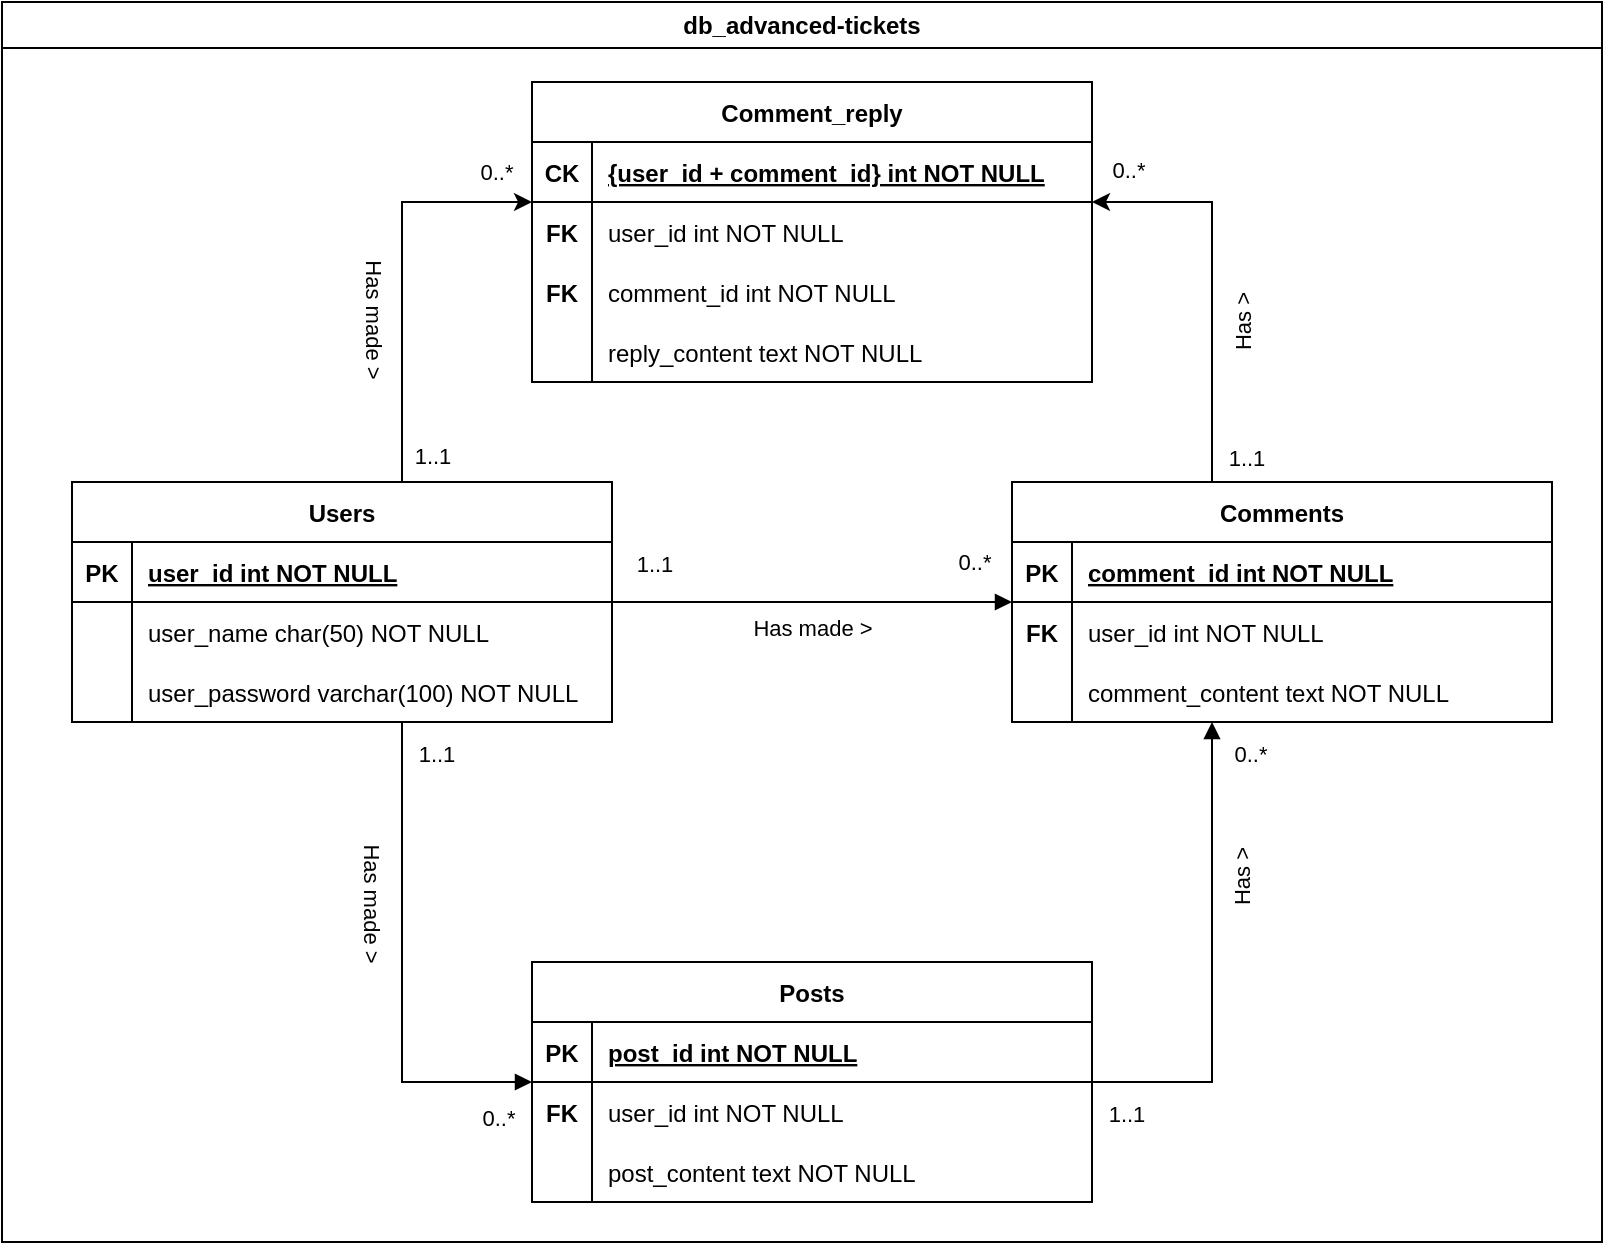 <mxfile version="23.1.5" type="device">
  <diagram id="R2lEEEUBdFMjLlhIrx00" name="Page-1">
    <mxGraphModel dx="1434" dy="836" grid="1" gridSize="10" guides="1" tooltips="1" connect="1" arrows="1" fold="1" page="1" pageScale="1" pageWidth="850" pageHeight="1100" math="0" shadow="0" extFonts="Permanent Marker^https://fonts.googleapis.com/css?family=Permanent+Marker">
      <root>
        <mxCell id="0" />
        <mxCell id="1" parent="0" />
        <mxCell id="336TMGQq4q6LatVuLZrq-20" value="" style="edgeStyle=orthogonalEdgeStyle;rounded=0;orthogonalLoop=1;jettySize=auto;html=1;endArrow=block;endFill=1;" edge="1" parent="1" source="C-vyLk0tnHw3VtMMgP7b-23" target="336TMGQq4q6LatVuLZrq-10">
          <mxGeometry relative="1" as="geometry" />
        </mxCell>
        <mxCell id="336TMGQq4q6LatVuLZrq-25" value="0..*" style="edgeLabel;html=1;align=center;verticalAlign=middle;resizable=0;points=[];" vertex="1" connectable="0" parent="336TMGQq4q6LatVuLZrq-20">
          <mxGeometry x="-0.163" y="1" relative="1" as="geometry">
            <mxPoint x="97" y="-19" as="offset" />
          </mxGeometry>
        </mxCell>
        <mxCell id="336TMGQq4q6LatVuLZrq-26" value="1..1" style="edgeLabel;html=1;align=center;verticalAlign=middle;resizable=0;points=[];" vertex="1" connectable="0" parent="336TMGQq4q6LatVuLZrq-20">
          <mxGeometry x="-0.365" y="-2" relative="1" as="geometry">
            <mxPoint x="-43" y="-21" as="offset" />
          </mxGeometry>
        </mxCell>
        <mxCell id="336TMGQq4q6LatVuLZrq-27" value="Has made &amp;gt;" style="edgeLabel;html=1;align=center;verticalAlign=middle;resizable=0;points=[];" vertex="1" connectable="0" parent="336TMGQq4q6LatVuLZrq-20">
          <mxGeometry x="-0.233" y="1" relative="1" as="geometry">
            <mxPoint x="23" y="14" as="offset" />
          </mxGeometry>
        </mxCell>
        <mxCell id="336TMGQq4q6LatVuLZrq-39" style="edgeStyle=orthogonalEdgeStyle;rounded=0;orthogonalLoop=1;jettySize=auto;html=1;endArrow=block;endFill=1;" edge="1" parent="1" source="C-vyLk0tnHw3VtMMgP7b-23" target="336TMGQq4q6LatVuLZrq-28">
          <mxGeometry relative="1" as="geometry">
            <Array as="points">
              <mxPoint x="230" y="570" />
            </Array>
          </mxGeometry>
        </mxCell>
        <mxCell id="336TMGQq4q6LatVuLZrq-43" value="0..*" style="edgeLabel;html=1;align=center;verticalAlign=middle;resizable=0;points=[];" vertex="1" connectable="0" parent="336TMGQq4q6LatVuLZrq-39">
          <mxGeometry x="0.791" y="-1" relative="1" as="geometry">
            <mxPoint x="8" y="17" as="offset" />
          </mxGeometry>
        </mxCell>
        <mxCell id="336TMGQq4q6LatVuLZrq-44" value="1..1" style="edgeLabel;html=1;align=center;verticalAlign=middle;resizable=0;points=[];" vertex="1" connectable="0" parent="336TMGQq4q6LatVuLZrq-39">
          <mxGeometry x="-0.896" relative="1" as="geometry">
            <mxPoint x="17" y="3" as="offset" />
          </mxGeometry>
        </mxCell>
        <mxCell id="336TMGQq4q6LatVuLZrq-45" value="Has made &amp;gt;" style="edgeLabel;html=1;align=center;verticalAlign=middle;resizable=0;points=[];rotation=90;" vertex="1" connectable="0" parent="336TMGQq4q6LatVuLZrq-39">
          <mxGeometry x="0.177" y="3" relative="1" as="geometry">
            <mxPoint x="-18" y="-54" as="offset" />
          </mxGeometry>
        </mxCell>
        <mxCell id="336TMGQq4q6LatVuLZrq-57" style="edgeStyle=orthogonalEdgeStyle;rounded=0;orthogonalLoop=1;jettySize=auto;html=1;" edge="1" parent="1" source="C-vyLk0tnHw3VtMMgP7b-23" target="336TMGQq4q6LatVuLZrq-46">
          <mxGeometry relative="1" as="geometry">
            <Array as="points">
              <mxPoint x="230" y="130" />
            </Array>
          </mxGeometry>
        </mxCell>
        <mxCell id="336TMGQq4q6LatVuLZrq-58" value="0..*" style="edgeLabel;html=1;align=center;verticalAlign=middle;resizable=0;points=[];" vertex="1" connectable="0" parent="336TMGQq4q6LatVuLZrq-57">
          <mxGeometry x="-0.053" y="1" relative="1" as="geometry">
            <mxPoint x="48" y="-58" as="offset" />
          </mxGeometry>
        </mxCell>
        <mxCell id="336TMGQq4q6LatVuLZrq-59" value="1..1" style="edgeLabel;html=1;align=center;verticalAlign=middle;resizable=0;points=[];" vertex="1" connectable="0" parent="336TMGQq4q6LatVuLZrq-57">
          <mxGeometry x="-0.747" y="-1" relative="1" as="geometry">
            <mxPoint x="14" y="13" as="offset" />
          </mxGeometry>
        </mxCell>
        <mxCell id="C-vyLk0tnHw3VtMMgP7b-23" value="Users" style="shape=table;startSize=30;container=1;collapsible=1;childLayout=tableLayout;fixedRows=1;rowLines=0;fontStyle=1;align=center;resizeLast=1;" parent="1" vertex="1">
          <mxGeometry x="65" y="270" width="270" height="120" as="geometry" />
        </mxCell>
        <mxCell id="C-vyLk0tnHw3VtMMgP7b-24" value="" style="shape=partialRectangle;collapsible=0;dropTarget=0;pointerEvents=0;fillColor=none;points=[[0,0.5],[1,0.5]];portConstraint=eastwest;top=0;left=0;right=0;bottom=1;" parent="C-vyLk0tnHw3VtMMgP7b-23" vertex="1">
          <mxGeometry y="30" width="270" height="30" as="geometry" />
        </mxCell>
        <mxCell id="C-vyLk0tnHw3VtMMgP7b-25" value="PK" style="shape=partialRectangle;overflow=hidden;connectable=0;fillColor=none;top=0;left=0;bottom=0;right=0;fontStyle=1;" parent="C-vyLk0tnHw3VtMMgP7b-24" vertex="1">
          <mxGeometry width="30" height="30" as="geometry">
            <mxRectangle width="30" height="30" as="alternateBounds" />
          </mxGeometry>
        </mxCell>
        <mxCell id="C-vyLk0tnHw3VtMMgP7b-26" value="user_id int NOT NULL " style="shape=partialRectangle;overflow=hidden;connectable=0;fillColor=none;top=0;left=0;bottom=0;right=0;align=left;spacingLeft=6;fontStyle=5;" parent="C-vyLk0tnHw3VtMMgP7b-24" vertex="1">
          <mxGeometry x="30" width="240" height="30" as="geometry">
            <mxRectangle width="240" height="30" as="alternateBounds" />
          </mxGeometry>
        </mxCell>
        <mxCell id="336TMGQq4q6LatVuLZrq-2" value="" style="shape=partialRectangle;collapsible=0;dropTarget=0;pointerEvents=0;fillColor=none;points=[[0,0.5],[1,0.5]];portConstraint=eastwest;top=0;left=0;right=0;bottom=0;" vertex="1" parent="C-vyLk0tnHw3VtMMgP7b-23">
          <mxGeometry y="60" width="270" height="30" as="geometry" />
        </mxCell>
        <mxCell id="336TMGQq4q6LatVuLZrq-3" value="" style="shape=partialRectangle;overflow=hidden;connectable=0;fillColor=none;top=0;left=0;bottom=0;right=0;" vertex="1" parent="336TMGQq4q6LatVuLZrq-2">
          <mxGeometry width="30" height="30" as="geometry">
            <mxRectangle width="30" height="30" as="alternateBounds" />
          </mxGeometry>
        </mxCell>
        <mxCell id="336TMGQq4q6LatVuLZrq-4" value="user_name char(50) NOT NULL" style="shape=partialRectangle;overflow=hidden;connectable=0;fillColor=none;top=0;left=0;bottom=0;right=0;align=left;spacingLeft=6;" vertex="1" parent="336TMGQq4q6LatVuLZrq-2">
          <mxGeometry x="30" width="240" height="30" as="geometry">
            <mxRectangle width="240" height="30" as="alternateBounds" />
          </mxGeometry>
        </mxCell>
        <mxCell id="C-vyLk0tnHw3VtMMgP7b-27" value="" style="shape=partialRectangle;collapsible=0;dropTarget=0;pointerEvents=0;fillColor=none;points=[[0,0.5],[1,0.5]];portConstraint=eastwest;top=0;left=0;right=0;bottom=0;" parent="C-vyLk0tnHw3VtMMgP7b-23" vertex="1">
          <mxGeometry y="90" width="270" height="30" as="geometry" />
        </mxCell>
        <mxCell id="C-vyLk0tnHw3VtMMgP7b-28" value="" style="shape=partialRectangle;overflow=hidden;connectable=0;fillColor=none;top=0;left=0;bottom=0;right=0;" parent="C-vyLk0tnHw3VtMMgP7b-27" vertex="1">
          <mxGeometry width="30" height="30" as="geometry">
            <mxRectangle width="30" height="30" as="alternateBounds" />
          </mxGeometry>
        </mxCell>
        <mxCell id="C-vyLk0tnHw3VtMMgP7b-29" value="user_password varchar(100) NOT NULL" style="shape=partialRectangle;overflow=hidden;connectable=0;fillColor=none;top=0;left=0;bottom=0;right=0;align=left;spacingLeft=6;" parent="C-vyLk0tnHw3VtMMgP7b-27" vertex="1">
          <mxGeometry x="30" width="240" height="30" as="geometry">
            <mxRectangle width="240" height="30" as="alternateBounds" />
          </mxGeometry>
        </mxCell>
        <mxCell id="336TMGQq4q6LatVuLZrq-38" value="" style="edgeStyle=orthogonalEdgeStyle;rounded=0;orthogonalLoop=1;jettySize=auto;html=1;startArrow=block;startFill=1;endArrow=none;endFill=0;" edge="1" parent="1" source="336TMGQq4q6LatVuLZrq-10" target="336TMGQq4q6LatVuLZrq-28">
          <mxGeometry relative="1" as="geometry">
            <Array as="points">
              <mxPoint x="635" y="570" />
            </Array>
          </mxGeometry>
        </mxCell>
        <mxCell id="336TMGQq4q6LatVuLZrq-40" value="Has &amp;gt;" style="edgeLabel;html=1;align=center;verticalAlign=middle;resizable=0;points=[];rotation=-90;" vertex="1" connectable="0" parent="336TMGQq4q6LatVuLZrq-38">
          <mxGeometry x="-0.129" relative="1" as="geometry">
            <mxPoint x="15" y="-27" as="offset" />
          </mxGeometry>
        </mxCell>
        <mxCell id="336TMGQq4q6LatVuLZrq-41" value="0..*" style="edgeLabel;html=1;align=center;verticalAlign=middle;resizable=0;points=[];" vertex="1" connectable="0" parent="336TMGQq4q6LatVuLZrq-38">
          <mxGeometry x="-0.529" y="-1" relative="1" as="geometry">
            <mxPoint x="20" y="-41" as="offset" />
          </mxGeometry>
        </mxCell>
        <mxCell id="336TMGQq4q6LatVuLZrq-42" value="1..1" style="edgeLabel;html=1;align=center;verticalAlign=middle;resizable=0;points=[];" vertex="1" connectable="0" parent="336TMGQq4q6LatVuLZrq-38">
          <mxGeometry x="0.652" relative="1" as="geometry">
            <mxPoint x="-25" y="16" as="offset" />
          </mxGeometry>
        </mxCell>
        <mxCell id="336TMGQq4q6LatVuLZrq-56" value="" style="edgeStyle=orthogonalEdgeStyle;rounded=0;orthogonalLoop=1;jettySize=auto;html=1;" edge="1" parent="1" source="336TMGQq4q6LatVuLZrq-10" target="336TMGQq4q6LatVuLZrq-46">
          <mxGeometry relative="1" as="geometry">
            <Array as="points">
              <mxPoint x="635" y="130" />
            </Array>
          </mxGeometry>
        </mxCell>
        <mxCell id="336TMGQq4q6LatVuLZrq-63" value="0..*" style="edgeLabel;html=1;align=center;verticalAlign=middle;resizable=0;points=[];" vertex="1" connectable="0" parent="336TMGQq4q6LatVuLZrq-56">
          <mxGeometry x="0.616" y="-3" relative="1" as="geometry">
            <mxPoint x="-21" y="-13" as="offset" />
          </mxGeometry>
        </mxCell>
        <mxCell id="336TMGQq4q6LatVuLZrq-64" value="1..1" style="edgeLabel;html=1;align=center;verticalAlign=middle;resizable=0;points=[];" vertex="1" connectable="0" parent="336TMGQq4q6LatVuLZrq-56">
          <mxGeometry x="-0.533" y="-2" relative="1" as="geometry">
            <mxPoint x="15" y="34" as="offset" />
          </mxGeometry>
        </mxCell>
        <mxCell id="336TMGQq4q6LatVuLZrq-65" value="Has &amp;gt;" style="edgeLabel;html=1;align=center;verticalAlign=middle;resizable=0;points=[];rotation=-90;" vertex="1" connectable="0" parent="336TMGQq4q6LatVuLZrq-56">
          <mxGeometry x="-0.119" relative="1" as="geometry">
            <mxPoint x="15" y="8" as="offset" />
          </mxGeometry>
        </mxCell>
        <mxCell id="336TMGQq4q6LatVuLZrq-10" value="Comments" style="shape=table;startSize=30;container=1;collapsible=1;childLayout=tableLayout;fixedRows=1;rowLines=0;fontStyle=1;align=center;resizeLast=1;" vertex="1" parent="1">
          <mxGeometry x="535" y="270" width="270" height="120" as="geometry" />
        </mxCell>
        <mxCell id="336TMGQq4q6LatVuLZrq-11" value="" style="shape=partialRectangle;collapsible=0;dropTarget=0;pointerEvents=0;fillColor=none;points=[[0,0.5],[1,0.5]];portConstraint=eastwest;top=0;left=0;right=0;bottom=1;" vertex="1" parent="336TMGQq4q6LatVuLZrq-10">
          <mxGeometry y="30" width="270" height="30" as="geometry" />
        </mxCell>
        <mxCell id="336TMGQq4q6LatVuLZrq-12" value="PK" style="shape=partialRectangle;overflow=hidden;connectable=0;fillColor=none;top=0;left=0;bottom=0;right=0;fontStyle=1;" vertex="1" parent="336TMGQq4q6LatVuLZrq-11">
          <mxGeometry width="30" height="30" as="geometry">
            <mxRectangle width="30" height="30" as="alternateBounds" />
          </mxGeometry>
        </mxCell>
        <mxCell id="336TMGQq4q6LatVuLZrq-13" value="comment_id int NOT NULL " style="shape=partialRectangle;overflow=hidden;connectable=0;fillColor=none;top=0;left=0;bottom=0;right=0;align=left;spacingLeft=6;fontStyle=5;" vertex="1" parent="336TMGQq4q6LatVuLZrq-11">
          <mxGeometry x="30" width="240" height="30" as="geometry">
            <mxRectangle width="240" height="30" as="alternateBounds" />
          </mxGeometry>
        </mxCell>
        <mxCell id="336TMGQq4q6LatVuLZrq-14" value="" style="shape=partialRectangle;collapsible=0;dropTarget=0;pointerEvents=0;fillColor=none;points=[[0,0.5],[1,0.5]];portConstraint=eastwest;top=0;left=0;right=0;bottom=0;" vertex="1" parent="336TMGQq4q6LatVuLZrq-10">
          <mxGeometry y="60" width="270" height="30" as="geometry" />
        </mxCell>
        <mxCell id="336TMGQq4q6LatVuLZrq-15" value="FK" style="shape=partialRectangle;overflow=hidden;connectable=0;fillColor=none;top=0;left=0;bottom=0;right=0;fontStyle=1" vertex="1" parent="336TMGQq4q6LatVuLZrq-14">
          <mxGeometry width="30" height="30" as="geometry">
            <mxRectangle width="30" height="30" as="alternateBounds" />
          </mxGeometry>
        </mxCell>
        <mxCell id="336TMGQq4q6LatVuLZrq-16" value="user_id int NOT NULL" style="shape=partialRectangle;overflow=hidden;connectable=0;fillColor=none;top=0;left=0;bottom=0;right=0;align=left;spacingLeft=6;" vertex="1" parent="336TMGQq4q6LatVuLZrq-14">
          <mxGeometry x="30" width="240" height="30" as="geometry">
            <mxRectangle width="240" height="30" as="alternateBounds" />
          </mxGeometry>
        </mxCell>
        <mxCell id="336TMGQq4q6LatVuLZrq-22" value="" style="shape=partialRectangle;collapsible=0;dropTarget=0;pointerEvents=0;fillColor=none;points=[[0,0.5],[1,0.5]];portConstraint=eastwest;top=0;left=0;right=0;bottom=0;" vertex="1" parent="336TMGQq4q6LatVuLZrq-10">
          <mxGeometry y="90" width="270" height="30" as="geometry" />
        </mxCell>
        <mxCell id="336TMGQq4q6LatVuLZrq-23" value="" style="shape=partialRectangle;overflow=hidden;connectable=0;fillColor=none;top=0;left=0;bottom=0;right=0;" vertex="1" parent="336TMGQq4q6LatVuLZrq-22">
          <mxGeometry width="30" height="30" as="geometry">
            <mxRectangle width="30" height="30" as="alternateBounds" />
          </mxGeometry>
        </mxCell>
        <mxCell id="336TMGQq4q6LatVuLZrq-24" value="comment_content text NOT NULL" style="shape=partialRectangle;overflow=hidden;connectable=0;fillColor=none;top=0;left=0;bottom=0;right=0;align=left;spacingLeft=6;" vertex="1" parent="336TMGQq4q6LatVuLZrq-22">
          <mxGeometry x="30" width="240" height="30" as="geometry">
            <mxRectangle width="240" height="30" as="alternateBounds" />
          </mxGeometry>
        </mxCell>
        <mxCell id="336TMGQq4q6LatVuLZrq-28" value="Posts" style="shape=table;startSize=30;container=1;collapsible=1;childLayout=tableLayout;fixedRows=1;rowLines=0;fontStyle=1;align=center;resizeLast=1;" vertex="1" parent="1">
          <mxGeometry x="295" y="510" width="280" height="120" as="geometry" />
        </mxCell>
        <mxCell id="336TMGQq4q6LatVuLZrq-29" value="" style="shape=partialRectangle;collapsible=0;dropTarget=0;pointerEvents=0;fillColor=none;points=[[0,0.5],[1,0.5]];portConstraint=eastwest;top=0;left=0;right=0;bottom=1;" vertex="1" parent="336TMGQq4q6LatVuLZrq-28">
          <mxGeometry y="30" width="280" height="30" as="geometry" />
        </mxCell>
        <mxCell id="336TMGQq4q6LatVuLZrq-30" value="PK" style="shape=partialRectangle;overflow=hidden;connectable=0;fillColor=none;top=0;left=0;bottom=0;right=0;fontStyle=1;" vertex="1" parent="336TMGQq4q6LatVuLZrq-29">
          <mxGeometry width="30" height="30" as="geometry">
            <mxRectangle width="30" height="30" as="alternateBounds" />
          </mxGeometry>
        </mxCell>
        <mxCell id="336TMGQq4q6LatVuLZrq-31" value="post_id int NOT NULL " style="shape=partialRectangle;overflow=hidden;connectable=0;fillColor=none;top=0;left=0;bottom=0;right=0;align=left;spacingLeft=6;fontStyle=5;" vertex="1" parent="336TMGQq4q6LatVuLZrq-29">
          <mxGeometry x="30" width="250" height="30" as="geometry">
            <mxRectangle width="250" height="30" as="alternateBounds" />
          </mxGeometry>
        </mxCell>
        <mxCell id="336TMGQq4q6LatVuLZrq-32" value="" style="shape=partialRectangle;collapsible=0;dropTarget=0;pointerEvents=0;fillColor=none;points=[[0,0.5],[1,0.5]];portConstraint=eastwest;top=0;left=0;right=0;bottom=0;" vertex="1" parent="336TMGQq4q6LatVuLZrq-28">
          <mxGeometry y="60" width="280" height="30" as="geometry" />
        </mxCell>
        <mxCell id="336TMGQq4q6LatVuLZrq-33" value="FK" style="shape=partialRectangle;overflow=hidden;connectable=0;fillColor=none;top=0;left=0;bottom=0;right=0;fontStyle=1" vertex="1" parent="336TMGQq4q6LatVuLZrq-32">
          <mxGeometry width="30" height="30" as="geometry">
            <mxRectangle width="30" height="30" as="alternateBounds" />
          </mxGeometry>
        </mxCell>
        <mxCell id="336TMGQq4q6LatVuLZrq-34" value="user_id int NOT NULL" style="shape=partialRectangle;overflow=hidden;connectable=0;fillColor=none;top=0;left=0;bottom=0;right=0;align=left;spacingLeft=6;" vertex="1" parent="336TMGQq4q6LatVuLZrq-32">
          <mxGeometry x="30" width="250" height="30" as="geometry">
            <mxRectangle width="250" height="30" as="alternateBounds" />
          </mxGeometry>
        </mxCell>
        <mxCell id="336TMGQq4q6LatVuLZrq-35" value="" style="shape=partialRectangle;collapsible=0;dropTarget=0;pointerEvents=0;fillColor=none;points=[[0,0.5],[1,0.5]];portConstraint=eastwest;top=0;left=0;right=0;bottom=0;" vertex="1" parent="336TMGQq4q6LatVuLZrq-28">
          <mxGeometry y="90" width="280" height="30" as="geometry" />
        </mxCell>
        <mxCell id="336TMGQq4q6LatVuLZrq-36" value="" style="shape=partialRectangle;overflow=hidden;connectable=0;fillColor=none;top=0;left=0;bottom=0;right=0;" vertex="1" parent="336TMGQq4q6LatVuLZrq-35">
          <mxGeometry width="30" height="30" as="geometry">
            <mxRectangle width="30" height="30" as="alternateBounds" />
          </mxGeometry>
        </mxCell>
        <mxCell id="336TMGQq4q6LatVuLZrq-37" value="post_content text NOT NULL" style="shape=partialRectangle;overflow=hidden;connectable=0;fillColor=none;top=0;left=0;bottom=0;right=0;align=left;spacingLeft=6;" vertex="1" parent="336TMGQq4q6LatVuLZrq-35">
          <mxGeometry x="30" width="250" height="30" as="geometry">
            <mxRectangle width="250" height="30" as="alternateBounds" />
          </mxGeometry>
        </mxCell>
        <mxCell id="336TMGQq4q6LatVuLZrq-46" value="Comment_reply" style="shape=table;startSize=30;container=1;collapsible=1;childLayout=tableLayout;fixedRows=1;rowLines=0;fontStyle=1;align=center;resizeLast=1;" vertex="1" parent="1">
          <mxGeometry x="295" y="70" width="280" height="150" as="geometry" />
        </mxCell>
        <mxCell id="336TMGQq4q6LatVuLZrq-47" value="" style="shape=partialRectangle;collapsible=0;dropTarget=0;pointerEvents=0;fillColor=none;points=[[0,0.5],[1,0.5]];portConstraint=eastwest;top=0;left=0;right=0;bottom=1;" vertex="1" parent="336TMGQq4q6LatVuLZrq-46">
          <mxGeometry y="30" width="280" height="30" as="geometry" />
        </mxCell>
        <mxCell id="336TMGQq4q6LatVuLZrq-48" value="CK" style="shape=partialRectangle;overflow=hidden;connectable=0;fillColor=none;top=0;left=0;bottom=0;right=0;fontStyle=1;" vertex="1" parent="336TMGQq4q6LatVuLZrq-47">
          <mxGeometry width="30" height="30" as="geometry">
            <mxRectangle width="30" height="30" as="alternateBounds" />
          </mxGeometry>
        </mxCell>
        <mxCell id="336TMGQq4q6LatVuLZrq-49" value="{user_id + comment_id} int NOT NULL " style="shape=partialRectangle;overflow=hidden;connectable=0;fillColor=none;top=0;left=0;bottom=0;right=0;align=left;spacingLeft=6;fontStyle=5;" vertex="1" parent="336TMGQq4q6LatVuLZrq-47">
          <mxGeometry x="30" width="250" height="30" as="geometry">
            <mxRectangle width="250" height="30" as="alternateBounds" />
          </mxGeometry>
        </mxCell>
        <mxCell id="336TMGQq4q6LatVuLZrq-60" value="" style="shape=partialRectangle;collapsible=0;dropTarget=0;pointerEvents=0;fillColor=none;points=[[0,0.5],[1,0.5]];portConstraint=eastwest;top=0;left=0;right=0;bottom=0;" vertex="1" parent="336TMGQq4q6LatVuLZrq-46">
          <mxGeometry y="60" width="280" height="30" as="geometry" />
        </mxCell>
        <mxCell id="336TMGQq4q6LatVuLZrq-61" value="FK" style="shape=partialRectangle;overflow=hidden;connectable=0;fillColor=none;top=0;left=0;bottom=0;right=0;fontStyle=1" vertex="1" parent="336TMGQq4q6LatVuLZrq-60">
          <mxGeometry width="30" height="30" as="geometry">
            <mxRectangle width="30" height="30" as="alternateBounds" />
          </mxGeometry>
        </mxCell>
        <mxCell id="336TMGQq4q6LatVuLZrq-62" value="user_id int NOT NULL" style="shape=partialRectangle;overflow=hidden;connectable=0;fillColor=none;top=0;left=0;bottom=0;right=0;align=left;spacingLeft=6;" vertex="1" parent="336TMGQq4q6LatVuLZrq-60">
          <mxGeometry x="30" width="250" height="30" as="geometry">
            <mxRectangle width="250" height="30" as="alternateBounds" />
          </mxGeometry>
        </mxCell>
        <mxCell id="336TMGQq4q6LatVuLZrq-50" value="" style="shape=partialRectangle;collapsible=0;dropTarget=0;pointerEvents=0;fillColor=none;points=[[0,0.5],[1,0.5]];portConstraint=eastwest;top=0;left=0;right=0;bottom=0;" vertex="1" parent="336TMGQq4q6LatVuLZrq-46">
          <mxGeometry y="90" width="280" height="30" as="geometry" />
        </mxCell>
        <mxCell id="336TMGQq4q6LatVuLZrq-51" value="FK" style="shape=partialRectangle;overflow=hidden;connectable=0;fillColor=none;top=0;left=0;bottom=0;right=0;fontStyle=1" vertex="1" parent="336TMGQq4q6LatVuLZrq-50">
          <mxGeometry width="30" height="30" as="geometry">
            <mxRectangle width="30" height="30" as="alternateBounds" />
          </mxGeometry>
        </mxCell>
        <mxCell id="336TMGQq4q6LatVuLZrq-52" value="comment_id int NOT NULL" style="shape=partialRectangle;overflow=hidden;connectable=0;fillColor=none;top=0;left=0;bottom=0;right=0;align=left;spacingLeft=6;" vertex="1" parent="336TMGQq4q6LatVuLZrq-50">
          <mxGeometry x="30" width="250" height="30" as="geometry">
            <mxRectangle width="250" height="30" as="alternateBounds" />
          </mxGeometry>
        </mxCell>
        <mxCell id="336TMGQq4q6LatVuLZrq-53" value="" style="shape=partialRectangle;collapsible=0;dropTarget=0;pointerEvents=0;fillColor=none;points=[[0,0.5],[1,0.5]];portConstraint=eastwest;top=0;left=0;right=0;bottom=0;" vertex="1" parent="336TMGQq4q6LatVuLZrq-46">
          <mxGeometry y="120" width="280" height="30" as="geometry" />
        </mxCell>
        <mxCell id="336TMGQq4q6LatVuLZrq-54" value="" style="shape=partialRectangle;overflow=hidden;connectable=0;fillColor=none;top=0;left=0;bottom=0;right=0;" vertex="1" parent="336TMGQq4q6LatVuLZrq-53">
          <mxGeometry width="30" height="30" as="geometry">
            <mxRectangle width="30" height="30" as="alternateBounds" />
          </mxGeometry>
        </mxCell>
        <mxCell id="336TMGQq4q6LatVuLZrq-55" value="reply_content text NOT NULL" style="shape=partialRectangle;overflow=hidden;connectable=0;fillColor=none;top=0;left=0;bottom=0;right=0;align=left;spacingLeft=6;" vertex="1" parent="336TMGQq4q6LatVuLZrq-53">
          <mxGeometry x="30" width="250" height="30" as="geometry">
            <mxRectangle width="250" height="30" as="alternateBounds" />
          </mxGeometry>
        </mxCell>
        <mxCell id="336TMGQq4q6LatVuLZrq-67" value="db_advanced-tickets" style="swimlane;whiteSpace=wrap;html=1;" vertex="1" parent="1">
          <mxGeometry x="30" y="30" width="800" height="620" as="geometry" />
        </mxCell>
        <mxCell id="336TMGQq4q6LatVuLZrq-66" value="Has made &amp;gt;" style="edgeLabel;html=1;align=center;verticalAlign=middle;resizable=0;points=[];rotation=90;" vertex="1" connectable="0" parent="1">
          <mxGeometry x="216.004" y="187.998" as="geometry" />
        </mxCell>
      </root>
    </mxGraphModel>
  </diagram>
</mxfile>
